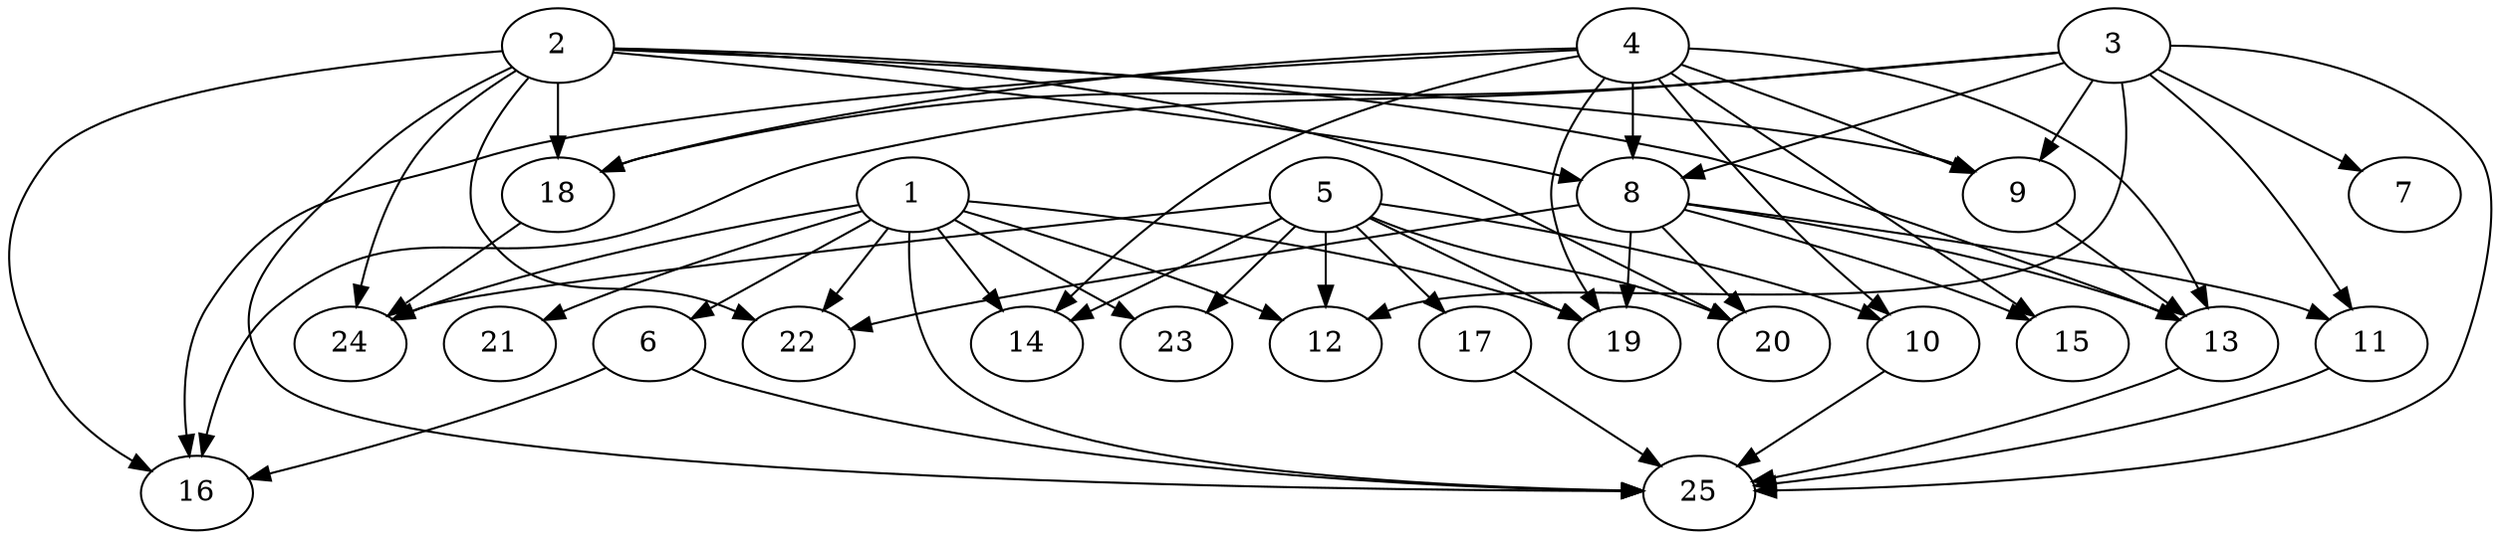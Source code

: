 // DAG automatically generated by daggen at Fri Aug  4 16:35:14 2017
// ./daggen --dot -n 25 --fat 0.8 --regular 0.2 --density 0.8 --jump 4 
digraph G {
  1 [size="31418", alpha="0.15"]
  1 -> 6 [size ="537"]
  1 -> 12 [size ="537"]
  1 -> 14 [size ="537"]
  1 -> 19 [size ="537"]
  1 -> 21 [size ="537"]
  1 -> 22 [size ="537"]
  1 -> 23 [size ="537"]
  1 -> 24 [size ="537"]
  1 -> 25 [size ="537"]
  2 [size="134218", alpha="0.12"]
  2 -> 8 [size ="210"]
  2 -> 9 [size ="210"]
  2 -> 13 [size ="210"]
  2 -> 16 [size ="210"]
  2 -> 18 [size ="210"]
  2 -> 20 [size ="210"]
  2 -> 22 [size ="210"]
  2 -> 24 [size ="210"]
  2 -> 25 [size ="210"]
  3 [size="1193", alpha="0.14"]
  3 -> 7 [size ="34"]
  3 -> 8 [size ="34"]
  3 -> 9 [size ="34"]
  3 -> 11 [size ="34"]
  3 -> 12 [size ="34"]
  3 -> 16 [size ="34"]
  3 -> 18 [size ="34"]
  3 -> 25 [size ="34"]
  4 [size="133497", alpha="0.17"]
  4 -> 8 [size ="134"]
  4 -> 9 [size ="134"]
  4 -> 10 [size ="134"]
  4 -> 13 [size ="134"]
  4 -> 14 [size ="134"]
  4 -> 15 [size ="134"]
  4 -> 16 [size ="134"]
  4 -> 18 [size ="134"]
  4 -> 19 [size ="134"]
  5 [size="134218", alpha="0.12"]
  5 -> 10 [size ="210"]
  5 -> 12 [size ="210"]
  5 -> 14 [size ="210"]
  5 -> 17 [size ="210"]
  5 -> 19 [size ="210"]
  5 -> 20 [size ="210"]
  5 -> 23 [size ="210"]
  5 -> 24 [size ="210"]
  6 [size="782758", alpha="0.01"]
  6 -> 16 [size ="679"]
  6 -> 25 [size ="679"]
  7 [size="1073742", alpha="0.01"]
  8 [size="676", alpha="0.05"]
  8 -> 11 [size ="34"]
  8 -> 13 [size ="34"]
  8 -> 15 [size ="34"]
  8 -> 19 [size ="34"]
  8 -> 20 [size ="34"]
  8 -> 22 [size ="34"]
  9 [size="231928", alpha="0.07"]
  9 -> 13 [size ="302"]
  10 [size="9917", alpha="0.16"]
  10 -> 25 [size ="210"]
  11 [size="46966", alpha="0.05"]
  11 -> 25 [size ="210"]
  12 [size="782758", alpha="0.10"]
  13 [size="650898", alpha="0.07"]
  13 -> 25 [size ="411"]
  14 [size="18482", alpha="0.16"]
  15 [size="549756", alpha="0.17"]
  16 [size="944235", alpha="0.13"]
  17 [size="368293", alpha="0.02"]
  17 -> 25 [size ="411"]
  18 [size="782758", alpha="0.08"]
  18 -> 24 [size ="679"]
  19 [size="324699", alpha="0.01"]
  20 [size="1468", alpha="0.08"]
  21 [size="152061", alpha="0.18"]
  22 [size="88521", alpha="0.19"]
  23 [size="806", alpha="0.10"]
  24 [size="68719", alpha="0.01"]
  25 [size="68719", alpha="0.04"]
}
